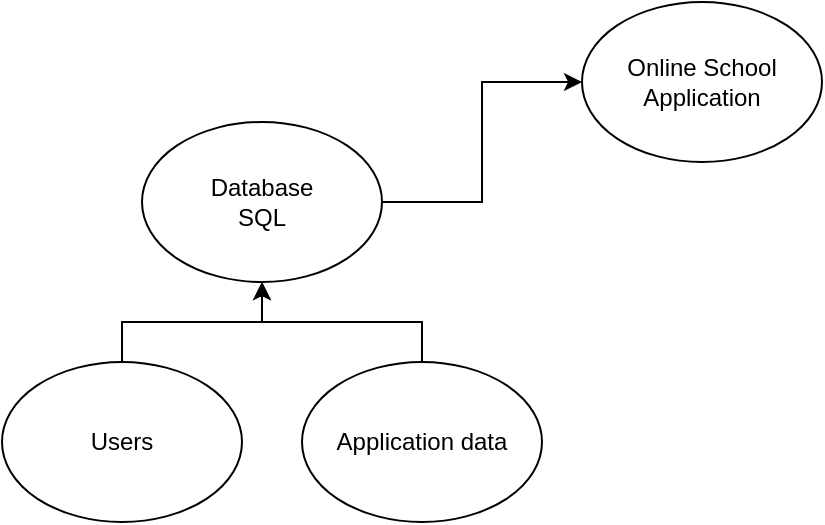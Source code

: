 <mxfile version="16.5.3" type="github">
  <diagram id="iy_MX5z4Zdc2HMmkJ38e" name="Page-1">
    <mxGraphModel dx="1102" dy="628" grid="1" gridSize="10" guides="1" tooltips="1" connect="1" arrows="1" fold="1" page="1" pageScale="1" pageWidth="850" pageHeight="1100" math="0" shadow="0">
      <root>
        <mxCell id="0" />
        <mxCell id="1" parent="0" />
        <mxCell id="aMJPLOWitkF93UjhTx93-1" value="Online School Application" style="ellipse;whiteSpace=wrap;html=1;" vertex="1" parent="1">
          <mxGeometry x="330" y="30" width="120" height="80" as="geometry" />
        </mxCell>
        <mxCell id="aMJPLOWitkF93UjhTx93-3" style="edgeStyle=orthogonalEdgeStyle;rounded=0;orthogonalLoop=1;jettySize=auto;html=1;entryX=0;entryY=0.5;entryDx=0;entryDy=0;" edge="1" parent="1" source="aMJPLOWitkF93UjhTx93-2" target="aMJPLOWitkF93UjhTx93-1">
          <mxGeometry relative="1" as="geometry" />
        </mxCell>
        <mxCell id="aMJPLOWitkF93UjhTx93-2" value="Database&lt;br&gt;SQL" style="ellipse;whiteSpace=wrap;html=1;" vertex="1" parent="1">
          <mxGeometry x="110" y="90" width="120" height="80" as="geometry" />
        </mxCell>
        <mxCell id="aMJPLOWitkF93UjhTx93-6" style="edgeStyle=orthogonalEdgeStyle;rounded=0;orthogonalLoop=1;jettySize=auto;html=1;" edge="1" parent="1" source="aMJPLOWitkF93UjhTx93-4" target="aMJPLOWitkF93UjhTx93-2">
          <mxGeometry relative="1" as="geometry" />
        </mxCell>
        <mxCell id="aMJPLOWitkF93UjhTx93-4" value="Users" style="ellipse;whiteSpace=wrap;html=1;" vertex="1" parent="1">
          <mxGeometry x="40" y="210" width="120" height="80" as="geometry" />
        </mxCell>
        <mxCell id="aMJPLOWitkF93UjhTx93-7" style="edgeStyle=orthogonalEdgeStyle;rounded=0;orthogonalLoop=1;jettySize=auto;html=1;entryX=0.5;entryY=1;entryDx=0;entryDy=0;" edge="1" parent="1" source="aMJPLOWitkF93UjhTx93-5" target="aMJPLOWitkF93UjhTx93-2">
          <mxGeometry relative="1" as="geometry" />
        </mxCell>
        <mxCell id="aMJPLOWitkF93UjhTx93-5" value="Application data" style="ellipse;whiteSpace=wrap;html=1;" vertex="1" parent="1">
          <mxGeometry x="190" y="210" width="120" height="80" as="geometry" />
        </mxCell>
      </root>
    </mxGraphModel>
  </diagram>
</mxfile>
